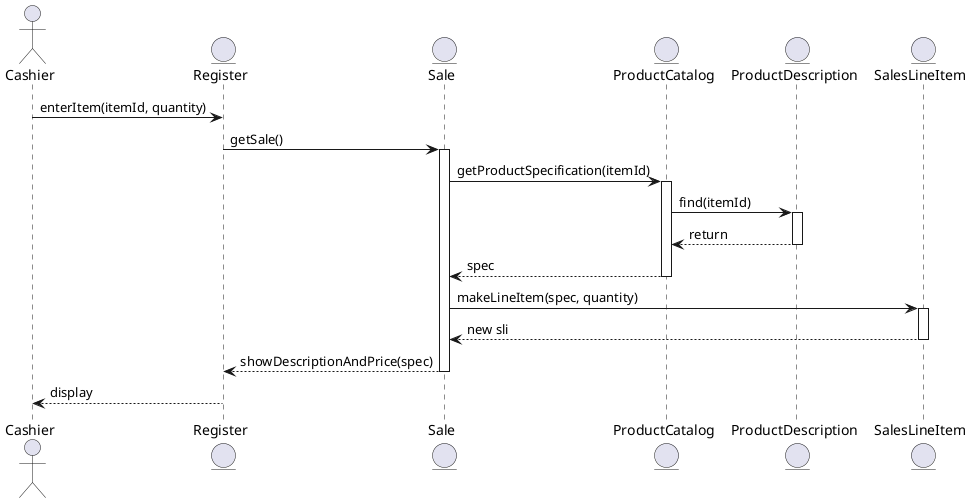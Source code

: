 @startuml
actor cashier as "Cashier"
entity "Register" as r
entity "Sale" as s
entity "ProductCatalog" as pc
entity "ProductDescription" as pd
entity "SalesLineItem" as sli

cashier -> r : enterItem(itemId, quantity)
r -> s : getSale()
activate s
s -> pc : getProductSpecification(itemId)
activate pc
pc -> pd : find(itemId)
activate pd
pd --> pc : return
deactivate pd
pc --> s : spec
deactivate pc
s -> sli : makeLineItem(spec, quantity)
activate sli
sli --> s : new sli
deactivate sli
s --> r : showDescriptionAndPrice(spec)
deactivate s
r --> cashier : display
@enduml
